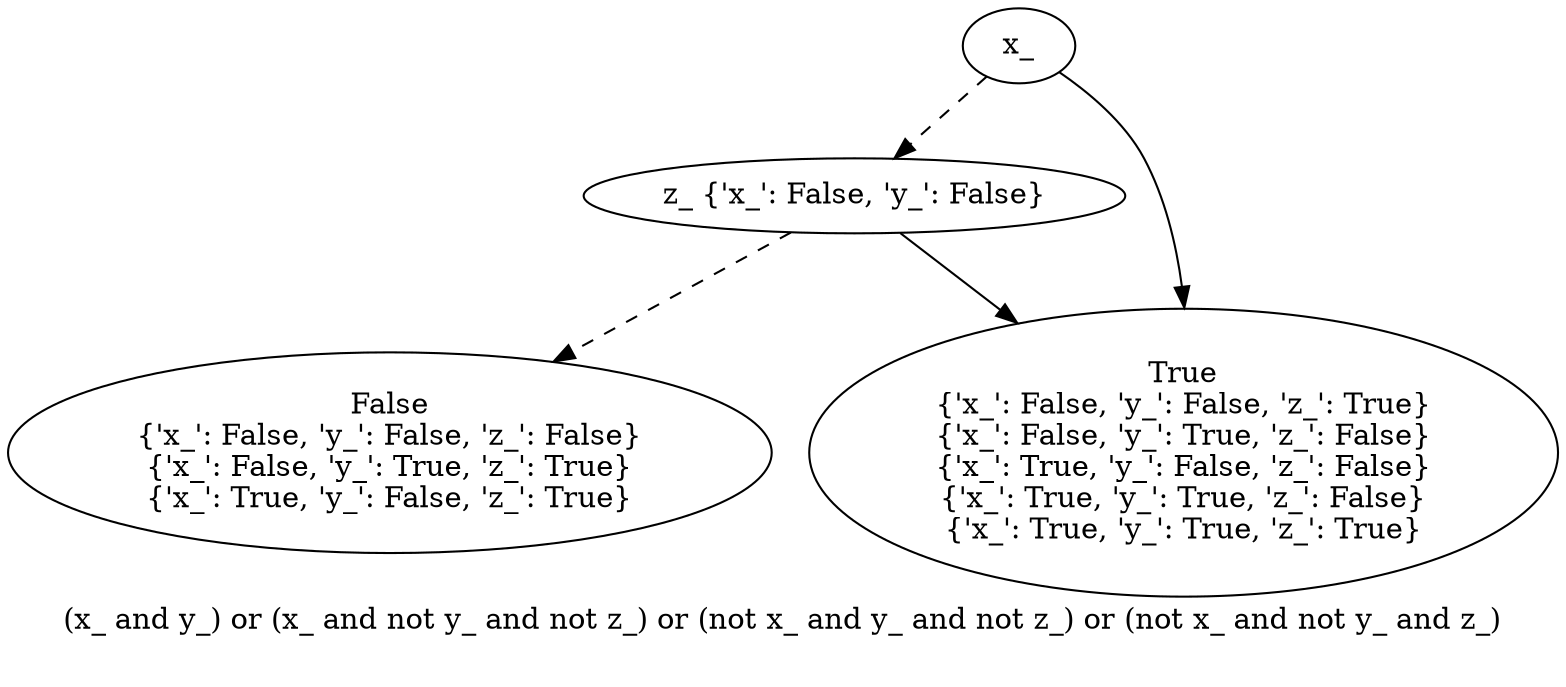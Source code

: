 digraph{
label="(x_ and y_) or (x_ and not y_ and not z_) or (not x_ and y_ and not z_) or (not x_ and not y_ and z_)\n\n"
1889826360400[label=x_]1889826360656[label="z_ {'x_': False, 'y_': False}"]
1889826360400 -> 1889826360656[style=dashed]
1889826362320[label="False
{'x_': False, 'y_': False, 'z_': False}
{'x_': False, 'y_': True, 'z_': True}
{'x_': True, 'y_': False, 'z_': True}"]
1889826360656 -> 1889826362320[style=dashed]
1889826362576[label="True
{'x_': False, 'y_': False, 'z_': True}
{'x_': False, 'y_': True, 'z_': False}
{'x_': True, 'y_': False, 'z_': False}
{'x_': True, 'y_': True, 'z_': False}
{'x_': True, 'y_': True, 'z_': True}"]
1889826360656 -> 1889826362576
1889826362576[label="True
{'x_': False, 'y_': False, 'z_': True}
{'x_': False, 'y_': True, 'z_': False}
{'x_': True, 'y_': False, 'z_': False}
{'x_': True, 'y_': True, 'z_': False}
{'x_': True, 'y_': True, 'z_': True}"]
1889826360400 -> 1889826362576
}